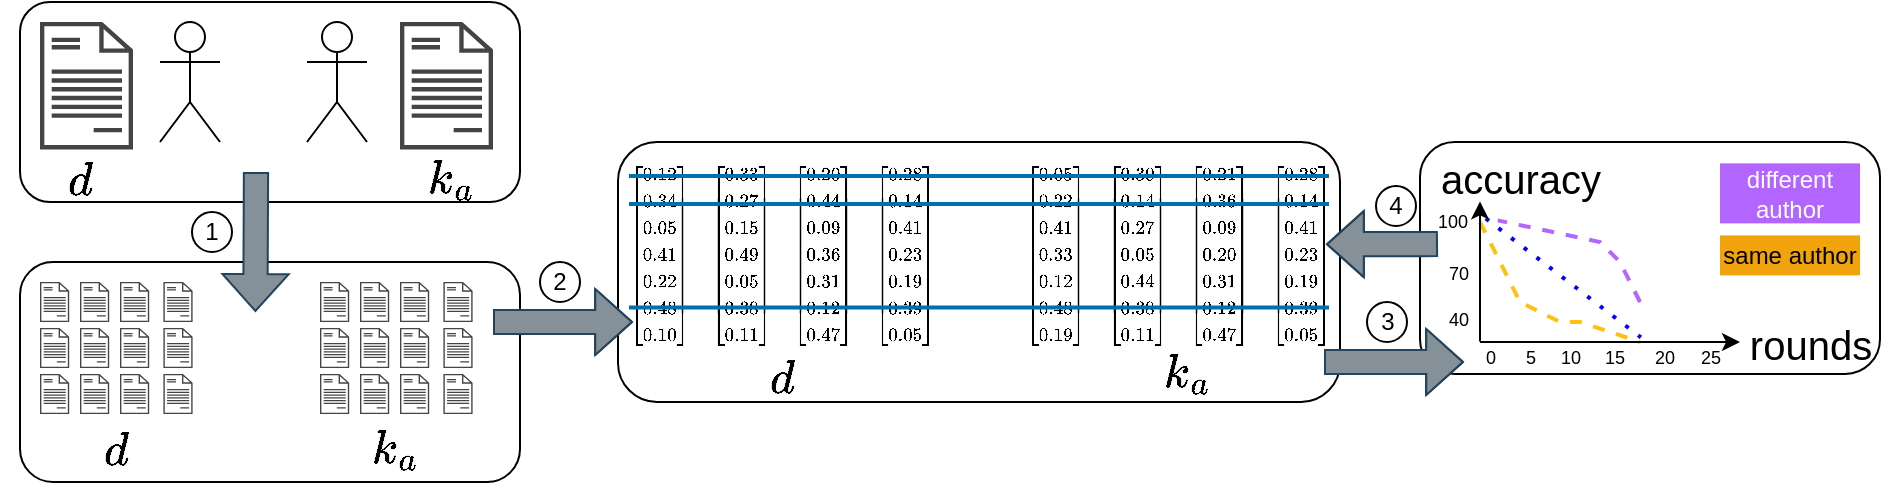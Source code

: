 <mxfile version="28.2.5">
  <diagram name="Seite-1" id="ZD0gfPjtryFefZRdYXQp">
    <mxGraphModel dx="1874" dy="610" grid="1" gridSize="10" guides="1" tooltips="1" connect="1" arrows="0" fold="1" page="1" pageScale="1" pageWidth="827" pageHeight="1169" math="1" shadow="0">
      <root>
        <mxCell id="0" />
        <mxCell id="1" parent="0" />
        <mxCell id="RQd_vgMUvT6Io3bDNMp--1" value="" style="rounded=1;whiteSpace=wrap;html=1;" parent="1" vertex="1">
          <mxGeometry x="-10" y="270" width="250" height="100" as="geometry" />
        </mxCell>
        <mxCell id="RQd_vgMUvT6Io3bDNMp--15" value="" style="group" parent="1" vertex="1" connectable="0">
          <mxGeometry y="280" width="138" height="83.7" as="geometry" />
        </mxCell>
        <mxCell id="RQd_vgMUvT6Io3bDNMp--2" value="Actor" style="shape=umlActor;verticalLabelPosition=bottom;verticalAlign=top;html=1;outlineConnect=0;" parent="RQd_vgMUvT6Io3bDNMp--15" vertex="1">
          <mxGeometry x="60" width="30" height="60" as="geometry" />
        </mxCell>
        <mxCell id="RQd_vgMUvT6Io3bDNMp--10" value="" style="sketch=0;pointerEvents=1;shadow=0;dashed=0;html=1;strokeColor=none;fillColor=#434445;aspect=fixed;labelPosition=center;verticalLabelPosition=bottom;verticalAlign=top;align=center;outlineConnect=0;shape=mxgraph.vvd.document;" parent="RQd_vgMUvT6Io3bDNMp--15" vertex="1">
          <mxGeometry width="46.5" height="63.7" as="geometry" />
        </mxCell>
        <mxCell id="RQd_vgMUvT6Io3bDNMp--11" value="" style="rounded=0;whiteSpace=wrap;html=1;strokeColor=none;" parent="RQd_vgMUvT6Io3bDNMp--15" vertex="1">
          <mxGeometry x="46.5" y="63.7" width="60" height="20" as="geometry" />
        </mxCell>
        <mxCell id="RQd_vgMUvT6Io3bDNMp--24" value="" style="shape=image;html=1;verticalAlign=top;verticalLabelPosition=bottom;labelBackgroundColor=#ffffff;imageAspect=0;aspect=fixed;image=https://cdn2.iconfinder.com/data/icons/css-vol-2/24/math-equal-128.png" parent="RQd_vgMUvT6Io3bDNMp--15" vertex="1">
          <mxGeometry x="90" y="12" width="48" height="48" as="geometry" />
        </mxCell>
        <mxCell id="RQd_vgMUvT6Io3bDNMp--23" value="" style="group" parent="1" vertex="1" connectable="0">
          <mxGeometry x="120" y="280" width="106.5" height="83.7" as="geometry" />
        </mxCell>
        <mxCell id="RQd_vgMUvT6Io3bDNMp--17" value="Actor" style="shape=umlActor;verticalLabelPosition=bottom;verticalAlign=top;html=1;outlineConnect=0;" parent="RQd_vgMUvT6Io3bDNMp--23" vertex="1">
          <mxGeometry x="13.5" width="30" height="60" as="geometry" />
        </mxCell>
        <mxCell id="RQd_vgMUvT6Io3bDNMp--18" value="" style="sketch=0;pointerEvents=1;shadow=0;dashed=0;html=1;strokeColor=none;fillColor=#434445;aspect=fixed;labelPosition=center;verticalLabelPosition=bottom;verticalAlign=top;align=center;outlineConnect=0;shape=mxgraph.vvd.document;" parent="RQd_vgMUvT6Io3bDNMp--23" vertex="1">
          <mxGeometry x="60" width="46.5" height="63.7" as="geometry" />
        </mxCell>
        <mxCell id="RQd_vgMUvT6Io3bDNMp--19" value="" style="rounded=0;whiteSpace=wrap;html=1;strokeColor=none;" parent="RQd_vgMUvT6Io3bDNMp--23" vertex="1">
          <mxGeometry y="63.7" width="60" height="20" as="geometry" />
        </mxCell>
        <mxCell id="RQd_vgMUvT6Io3bDNMp--25" value="" style="shape=image;html=1;verticalAlign=top;verticalLabelPosition=bottom;labelBackgroundColor=#ffffff;imageAspect=0;aspect=fixed;image=https://cdn2.iconfinder.com/data/icons/boxicons-regular-vol-3/24/bx-question-mark-128.png" parent="RQd_vgMUvT6Io3bDNMp--23" vertex="1">
          <mxGeometry x="-20" width="28" height="28" as="geometry" />
        </mxCell>
        <mxCell id="RQd_vgMUvT6Io3bDNMp--26" value="" style="rounded=1;whiteSpace=wrap;html=1;" parent="1" vertex="1">
          <mxGeometry x="-10" y="400" width="250" height="110" as="geometry" />
        </mxCell>
        <mxCell id="RQd_vgMUvT6Io3bDNMp--42" value="" style="group" parent="1" vertex="1" connectable="0">
          <mxGeometry y="410" width="76.3" height="96" as="geometry" />
        </mxCell>
        <mxCell id="RQd_vgMUvT6Io3bDNMp--30" value="" style="sketch=0;pointerEvents=1;shadow=0;dashed=0;html=1;strokeColor=none;fillColor=#434445;aspect=fixed;labelPosition=center;verticalLabelPosition=bottom;verticalAlign=top;align=center;outlineConnect=0;shape=mxgraph.vvd.document;" parent="RQd_vgMUvT6Io3bDNMp--42" vertex="1">
          <mxGeometry width="14.6" height="20" as="geometry" />
        </mxCell>
        <mxCell id="RQd_vgMUvT6Io3bDNMp--31" value="" style="sketch=0;pointerEvents=1;shadow=0;dashed=0;html=1;strokeColor=none;fillColor=#434445;aspect=fixed;labelPosition=center;verticalLabelPosition=bottom;verticalAlign=top;align=center;outlineConnect=0;shape=mxgraph.vvd.document;" parent="RQd_vgMUvT6Io3bDNMp--42" vertex="1">
          <mxGeometry x="20" width="14.6" height="20" as="geometry" />
        </mxCell>
        <mxCell id="RQd_vgMUvT6Io3bDNMp--32" value="" style="sketch=0;pointerEvents=1;shadow=0;dashed=0;html=1;strokeColor=none;fillColor=#434445;aspect=fixed;labelPosition=center;verticalLabelPosition=bottom;verticalAlign=top;align=center;outlineConnect=0;shape=mxgraph.vvd.document;" parent="RQd_vgMUvT6Io3bDNMp--42" vertex="1">
          <mxGeometry x="40" width="14.6" height="20" as="geometry" />
        </mxCell>
        <mxCell id="RQd_vgMUvT6Io3bDNMp--33" value="" style="sketch=0;pointerEvents=1;shadow=0;dashed=0;html=1;strokeColor=none;fillColor=#434445;aspect=fixed;labelPosition=center;verticalLabelPosition=bottom;verticalAlign=top;align=center;outlineConnect=0;shape=mxgraph.vvd.document;" parent="RQd_vgMUvT6Io3bDNMp--42" vertex="1">
          <mxGeometry x="61.7" width="14.6" height="20" as="geometry" />
        </mxCell>
        <mxCell id="RQd_vgMUvT6Io3bDNMp--34" value="" style="sketch=0;pointerEvents=1;shadow=0;dashed=0;html=1;strokeColor=none;fillColor=#434445;aspect=fixed;labelPosition=center;verticalLabelPosition=bottom;verticalAlign=top;align=center;outlineConnect=0;shape=mxgraph.vvd.document;" parent="RQd_vgMUvT6Io3bDNMp--42" vertex="1">
          <mxGeometry y="23" width="14.6" height="20" as="geometry" />
        </mxCell>
        <mxCell id="RQd_vgMUvT6Io3bDNMp--35" value="" style="sketch=0;pointerEvents=1;shadow=0;dashed=0;html=1;strokeColor=none;fillColor=#434445;aspect=fixed;labelPosition=center;verticalLabelPosition=bottom;verticalAlign=top;align=center;outlineConnect=0;shape=mxgraph.vvd.document;" parent="RQd_vgMUvT6Io3bDNMp--42" vertex="1">
          <mxGeometry x="20" y="23" width="14.6" height="20" as="geometry" />
        </mxCell>
        <mxCell id="RQd_vgMUvT6Io3bDNMp--36" value="" style="sketch=0;pointerEvents=1;shadow=0;dashed=0;html=1;strokeColor=none;fillColor=#434445;aspect=fixed;labelPosition=center;verticalLabelPosition=bottom;verticalAlign=top;align=center;outlineConnect=0;shape=mxgraph.vvd.document;" parent="RQd_vgMUvT6Io3bDNMp--42" vertex="1">
          <mxGeometry x="40" y="23" width="14.6" height="20" as="geometry" />
        </mxCell>
        <mxCell id="RQd_vgMUvT6Io3bDNMp--37" value="" style="sketch=0;pointerEvents=1;shadow=0;dashed=0;html=1;strokeColor=none;fillColor=#434445;aspect=fixed;labelPosition=center;verticalLabelPosition=bottom;verticalAlign=top;align=center;outlineConnect=0;shape=mxgraph.vvd.document;" parent="RQd_vgMUvT6Io3bDNMp--42" vertex="1">
          <mxGeometry x="61.7" y="23" width="14.6" height="20" as="geometry" />
        </mxCell>
        <mxCell id="RQd_vgMUvT6Io3bDNMp--38" value="" style="sketch=0;pointerEvents=1;shadow=0;dashed=0;html=1;strokeColor=none;fillColor=#434445;aspect=fixed;labelPosition=center;verticalLabelPosition=bottom;verticalAlign=top;align=center;outlineConnect=0;shape=mxgraph.vvd.document;" parent="RQd_vgMUvT6Io3bDNMp--42" vertex="1">
          <mxGeometry y="46" width="14.6" height="20" as="geometry" />
        </mxCell>
        <mxCell id="RQd_vgMUvT6Io3bDNMp--39" value="" style="sketch=0;pointerEvents=1;shadow=0;dashed=0;html=1;strokeColor=none;fillColor=#434445;aspect=fixed;labelPosition=center;verticalLabelPosition=bottom;verticalAlign=top;align=center;outlineConnect=0;shape=mxgraph.vvd.document;" parent="RQd_vgMUvT6Io3bDNMp--42" vertex="1">
          <mxGeometry x="20" y="46" width="14.6" height="20" as="geometry" />
        </mxCell>
        <mxCell id="RQd_vgMUvT6Io3bDNMp--40" value="" style="sketch=0;pointerEvents=1;shadow=0;dashed=0;html=1;strokeColor=none;fillColor=#434445;aspect=fixed;labelPosition=center;verticalLabelPosition=bottom;verticalAlign=top;align=center;outlineConnect=0;shape=mxgraph.vvd.document;" parent="RQd_vgMUvT6Io3bDNMp--42" vertex="1">
          <mxGeometry x="40" y="46" width="14.6" height="20" as="geometry" />
        </mxCell>
        <mxCell id="RQd_vgMUvT6Io3bDNMp--41" value="" style="sketch=0;pointerEvents=1;shadow=0;dashed=0;html=1;strokeColor=none;fillColor=#434445;aspect=fixed;labelPosition=center;verticalLabelPosition=bottom;verticalAlign=top;align=center;outlineConnect=0;shape=mxgraph.vvd.document;" parent="RQd_vgMUvT6Io3bDNMp--42" vertex="1">
          <mxGeometry x="61.7" y="46" width="14.6" height="20" as="geometry" />
        </mxCell>
        <mxCell id="RQd_vgMUvT6Io3bDNMp--43" value="" style="group" parent="1" vertex="1" connectable="0">
          <mxGeometry x="140" y="410" width="76.3" height="66" as="geometry" />
        </mxCell>
        <mxCell id="RQd_vgMUvT6Io3bDNMp--44" value="" style="sketch=0;pointerEvents=1;shadow=0;dashed=0;html=1;strokeColor=none;fillColor=#434445;aspect=fixed;labelPosition=center;verticalLabelPosition=bottom;verticalAlign=top;align=center;outlineConnect=0;shape=mxgraph.vvd.document;" parent="RQd_vgMUvT6Io3bDNMp--43" vertex="1">
          <mxGeometry width="14.6" height="20" as="geometry" />
        </mxCell>
        <mxCell id="RQd_vgMUvT6Io3bDNMp--45" value="" style="sketch=0;pointerEvents=1;shadow=0;dashed=0;html=1;strokeColor=none;fillColor=#434445;aspect=fixed;labelPosition=center;verticalLabelPosition=bottom;verticalAlign=top;align=center;outlineConnect=0;shape=mxgraph.vvd.document;" parent="RQd_vgMUvT6Io3bDNMp--43" vertex="1">
          <mxGeometry x="20" width="14.6" height="20" as="geometry" />
        </mxCell>
        <mxCell id="RQd_vgMUvT6Io3bDNMp--46" value="" style="sketch=0;pointerEvents=1;shadow=0;dashed=0;html=1;strokeColor=none;fillColor=#434445;aspect=fixed;labelPosition=center;verticalLabelPosition=bottom;verticalAlign=top;align=center;outlineConnect=0;shape=mxgraph.vvd.document;" parent="RQd_vgMUvT6Io3bDNMp--43" vertex="1">
          <mxGeometry x="40" width="14.6" height="20" as="geometry" />
        </mxCell>
        <mxCell id="RQd_vgMUvT6Io3bDNMp--47" value="" style="sketch=0;pointerEvents=1;shadow=0;dashed=0;html=1;strokeColor=none;fillColor=#434445;aspect=fixed;labelPosition=center;verticalLabelPosition=bottom;verticalAlign=top;align=center;outlineConnect=0;shape=mxgraph.vvd.document;" parent="RQd_vgMUvT6Io3bDNMp--43" vertex="1">
          <mxGeometry x="61.7" width="14.6" height="20" as="geometry" />
        </mxCell>
        <mxCell id="RQd_vgMUvT6Io3bDNMp--48" value="" style="sketch=0;pointerEvents=1;shadow=0;dashed=0;html=1;strokeColor=none;fillColor=#434445;aspect=fixed;labelPosition=center;verticalLabelPosition=bottom;verticalAlign=top;align=center;outlineConnect=0;shape=mxgraph.vvd.document;" parent="RQd_vgMUvT6Io3bDNMp--43" vertex="1">
          <mxGeometry y="23" width="14.6" height="20" as="geometry" />
        </mxCell>
        <mxCell id="RQd_vgMUvT6Io3bDNMp--49" value="" style="sketch=0;pointerEvents=1;shadow=0;dashed=0;html=1;strokeColor=none;fillColor=#434445;aspect=fixed;labelPosition=center;verticalLabelPosition=bottom;verticalAlign=top;align=center;outlineConnect=0;shape=mxgraph.vvd.document;" parent="RQd_vgMUvT6Io3bDNMp--43" vertex="1">
          <mxGeometry x="20" y="23" width="14.6" height="20" as="geometry" />
        </mxCell>
        <mxCell id="RQd_vgMUvT6Io3bDNMp--50" value="" style="sketch=0;pointerEvents=1;shadow=0;dashed=0;html=1;strokeColor=none;fillColor=#434445;aspect=fixed;labelPosition=center;verticalLabelPosition=bottom;verticalAlign=top;align=center;outlineConnect=0;shape=mxgraph.vvd.document;" parent="RQd_vgMUvT6Io3bDNMp--43" vertex="1">
          <mxGeometry x="40" y="23" width="14.6" height="20" as="geometry" />
        </mxCell>
        <mxCell id="RQd_vgMUvT6Io3bDNMp--51" value="" style="sketch=0;pointerEvents=1;shadow=0;dashed=0;html=1;strokeColor=none;fillColor=#434445;aspect=fixed;labelPosition=center;verticalLabelPosition=bottom;verticalAlign=top;align=center;outlineConnect=0;shape=mxgraph.vvd.document;" parent="RQd_vgMUvT6Io3bDNMp--43" vertex="1">
          <mxGeometry x="61.7" y="23" width="14.6" height="20" as="geometry" />
        </mxCell>
        <mxCell id="RQd_vgMUvT6Io3bDNMp--52" value="" style="sketch=0;pointerEvents=1;shadow=0;dashed=0;html=1;strokeColor=none;fillColor=#434445;aspect=fixed;labelPosition=center;verticalLabelPosition=bottom;verticalAlign=top;align=center;outlineConnect=0;shape=mxgraph.vvd.document;" parent="RQd_vgMUvT6Io3bDNMp--43" vertex="1">
          <mxGeometry y="46" width="14.6" height="20" as="geometry" />
        </mxCell>
        <mxCell id="RQd_vgMUvT6Io3bDNMp--53" value="" style="sketch=0;pointerEvents=1;shadow=0;dashed=0;html=1;strokeColor=none;fillColor=#434445;aspect=fixed;labelPosition=center;verticalLabelPosition=bottom;verticalAlign=top;align=center;outlineConnect=0;shape=mxgraph.vvd.document;" parent="RQd_vgMUvT6Io3bDNMp--43" vertex="1">
          <mxGeometry x="20" y="46" width="14.6" height="20" as="geometry" />
        </mxCell>
        <mxCell id="RQd_vgMUvT6Io3bDNMp--54" value="" style="sketch=0;pointerEvents=1;shadow=0;dashed=0;html=1;strokeColor=none;fillColor=#434445;aspect=fixed;labelPosition=center;verticalLabelPosition=bottom;verticalAlign=top;align=center;outlineConnect=0;shape=mxgraph.vvd.document;" parent="RQd_vgMUvT6Io3bDNMp--43" vertex="1">
          <mxGeometry x="40" y="46" width="14.6" height="20" as="geometry" />
        </mxCell>
        <mxCell id="RQd_vgMUvT6Io3bDNMp--55" value="" style="sketch=0;pointerEvents=1;shadow=0;dashed=0;html=1;strokeColor=none;fillColor=#434445;aspect=fixed;labelPosition=center;verticalLabelPosition=bottom;verticalAlign=top;align=center;outlineConnect=0;shape=mxgraph.vvd.document;" parent="RQd_vgMUvT6Io3bDNMp--43" vertex="1">
          <mxGeometry x="61.7" y="46" width="14.6" height="20" as="geometry" />
        </mxCell>
        <mxCell id="RQd_vgMUvT6Io3bDNMp--70" value="&lt;font style=&quot;font-size: 20px;&quot;&gt;$$k_a$$&lt;/font&gt;" style="text;strokeColor=none;align=center;fillColor=none;html=1;verticalAlign=middle;whiteSpace=wrap;rounded=0;" parent="1" vertex="1">
          <mxGeometry x="148.15" y="478" width="60" height="30" as="geometry" />
        </mxCell>
        <mxCell id="RQd_vgMUvT6Io3bDNMp--71" value="" style="shape=flexArrow;endArrow=classic;html=1;rounded=0;width=12.121;endSize=5.812;fillColor=#869098;strokeColor=#23445d;shadow=0;" parent="1" edge="1">
          <mxGeometry width="50" height="50" relative="1" as="geometry">
            <mxPoint x="108" y="355" as="sourcePoint" />
            <mxPoint x="107.7" y="425" as="targetPoint" />
          </mxGeometry>
        </mxCell>
        <mxCell id="RQd_vgMUvT6Io3bDNMp--72" value="1" style="ellipse;whiteSpace=wrap;html=1;aspect=fixed;" parent="1" vertex="1">
          <mxGeometry x="76" y="375" width="20" height="20" as="geometry" />
        </mxCell>
        <mxCell id="RQd_vgMUvT6Io3bDNMp--73" value="" style="rounded=1;whiteSpace=wrap;html=1;" parent="1" vertex="1">
          <mxGeometry x="289" y="340" width="361" height="130" as="geometry" />
        </mxCell>
        <mxCell id="RQd_vgMUvT6Io3bDNMp--74" value="&lt;font style=&quot;font-size: 8px;&quot;&gt;$$&lt;br&gt;\begin{bmatrix} 0.12 \\ 0.34 \\ 0.05 \\ 0.41 \\ 0.22 \\ 0.48 \\ 0.10 \end{bmatrix} \quad&lt;br&gt;\begin{bmatrix} 0.33 \\ 0.27 \\ 0.15 \\ 0.49 \\ 0.05 \\ 0.38 \\ 0.11 \end{bmatrix} \quad&lt;br&gt;\begin{bmatrix} 0.20 \\ 0.44 \\ 0.09 \\ 0.36 \\ 0.31 \\ 0.12 \\ 0.47 \end{bmatrix} \quad&lt;br&gt;\begin{bmatrix} 0.28 \\ 0.14 \\ 0.41 \\ 0.23 \\ 0.19 \\ 0.39 \\ 0.05 \end{bmatrix}&lt;br&gt;$$&lt;br&gt;&lt;br&gt;&lt;/font&gt;" style="text;html=1;align=center;verticalAlign=middle;resizable=0;points=[];autosize=1;strokeColor=none;fillColor=none;" parent="1" vertex="1">
          <mxGeometry x="216.3" y="356" width="310" height="110" as="geometry" />
        </mxCell>
        <mxCell id="RQd_vgMUvT6Io3bDNMp--75" value="&lt;font style=&quot;font-size: 8px;&quot;&gt;$$&lt;br&gt;\begin{bmatrix} 0.05 \\ 0.22 \\ 0.41 \\ 0.33 \\ 0.12 \\ 0.48 \\ 0.19 \end{bmatrix} \quad&lt;br&gt;\begin{bmatrix} 0.30 \\ 0.14 \\ 0.27 \\ 0.05 \\ 0.44 \\ 0.38 \\ 0.11 \end{bmatrix} \quad&lt;br&gt;\begin{bmatrix} 0.21 \\ 0.36 \\ 0.09 \\ 0.20 \\ 0.31 \\ 0.12 \\ 0.47 \end{bmatrix} \quad&lt;br&gt;\begin{bmatrix} 0.28 \\ 0.14 \\ 0.41 \\ 0.23 \\ 0.19 \\ 0.39 \\ 0.05 \end{bmatrix}&lt;br&gt;$$&lt;br&gt;&lt;br&gt;&lt;/font&gt;" style="text;html=1;align=center;verticalAlign=middle;resizable=0;points=[];autosize=1;strokeColor=none;fillColor=none;" parent="1" vertex="1">
          <mxGeometry x="414" y="356" width="310" height="110" as="geometry" />
        </mxCell>
        <mxCell id="RQd_vgMUvT6Io3bDNMp--78" value="" style="shape=flexArrow;endArrow=classic;html=1;rounded=0;width=12.121;endSize=5.812;fillColor=#869098;strokeColor=#23445d;shadow=0;" parent="1" edge="1">
          <mxGeometry width="50" height="50" relative="1" as="geometry">
            <mxPoint x="226.5" y="430" as="sourcePoint" />
            <mxPoint x="296.5" y="430" as="targetPoint" />
            <Array as="points">
              <mxPoint x="265.11" y="430" />
            </Array>
          </mxGeometry>
        </mxCell>
        <mxCell id="RQd_vgMUvT6Io3bDNMp--79" value="2" style="ellipse;whiteSpace=wrap;html=1;aspect=fixed;" parent="1" vertex="1">
          <mxGeometry x="250" y="400" width="20" height="20" as="geometry" />
        </mxCell>
        <mxCell id="RQd_vgMUvT6Io3bDNMp--80" value="" style="rounded=1;whiteSpace=wrap;html=1;" parent="1" vertex="1">
          <mxGeometry x="690" y="340" width="230" height="116" as="geometry" />
        </mxCell>
        <mxCell id="RQd_vgMUvT6Io3bDNMp--82" value="&lt;font style=&quot;font-size: 9px;&quot;&gt;0&lt;/font&gt;" style="text;html=1;align=center;verticalAlign=middle;resizable=0;points=[];autosize=1;strokeColor=none;fillColor=none;" parent="1" vertex="1">
          <mxGeometry x="710" y="432" width="30" height="30" as="geometry" />
        </mxCell>
        <mxCell id="RQd_vgMUvT6Io3bDNMp--83" value="&lt;font style=&quot;font-size: 9px;&quot;&gt;5&lt;/font&gt;" style="text;html=1;align=center;verticalAlign=middle;resizable=0;points=[];autosize=1;strokeColor=none;fillColor=none;" parent="1" vertex="1">
          <mxGeometry x="730" y="432" width="30" height="30" as="geometry" />
        </mxCell>
        <mxCell id="RQd_vgMUvT6Io3bDNMp--84" value="&lt;font style=&quot;font-size: 9px;&quot;&gt;10&lt;/font&gt;" style="text;html=1;align=center;verticalAlign=middle;resizable=0;points=[];autosize=1;strokeColor=none;fillColor=none;" parent="1" vertex="1">
          <mxGeometry x="750" y="432" width="30" height="30" as="geometry" />
        </mxCell>
        <mxCell id="RQd_vgMUvT6Io3bDNMp--85" value="&lt;font style=&quot;font-size: 9px;&quot;&gt;15&lt;/font&gt;" style="text;html=1;align=center;verticalAlign=middle;resizable=0;points=[];autosize=1;strokeColor=none;fillColor=none;" parent="1" vertex="1">
          <mxGeometry x="771.5" y="432" width="30" height="30" as="geometry" />
        </mxCell>
        <mxCell id="RQd_vgMUvT6Io3bDNMp--86" value="&lt;font style=&quot;font-size: 9px;&quot;&gt;20&lt;/font&gt;" style="text;html=1;align=center;verticalAlign=middle;resizable=0;points=[];autosize=1;strokeColor=none;fillColor=none;" parent="1" vertex="1">
          <mxGeometry x="797" y="432" width="30" height="30" as="geometry" />
        </mxCell>
        <mxCell id="RQd_vgMUvT6Io3bDNMp--87" value="&lt;font style=&quot;font-size: 9px;&quot;&gt;25&lt;/font&gt;" style="text;html=1;align=center;verticalAlign=middle;resizable=0;points=[];autosize=1;strokeColor=none;fillColor=none;" parent="1" vertex="1">
          <mxGeometry x="820" y="432" width="30" height="30" as="geometry" />
        </mxCell>
        <mxCell id="RQd_vgMUvT6Io3bDNMp--88" value="&lt;font style=&quot;font-size: 9px;&quot;&gt;40&lt;/font&gt;" style="text;html=1;align=center;verticalAlign=middle;resizable=0;points=[];autosize=1;strokeColor=none;fillColor=none;" parent="1" vertex="1">
          <mxGeometry x="694" y="413" width="30" height="30" as="geometry" />
        </mxCell>
        <mxCell id="RQd_vgMUvT6Io3bDNMp--89" value="&lt;font style=&quot;font-size: 9px;&quot;&gt;100&lt;/font&gt;" style="text;html=1;align=center;verticalAlign=middle;resizable=0;points=[];autosize=1;strokeColor=none;fillColor=none;" parent="1" vertex="1">
          <mxGeometry x="686" y="363.7" width="40" height="30" as="geometry" />
        </mxCell>
        <mxCell id="RQd_vgMUvT6Io3bDNMp--90" value="&lt;font style=&quot;font-size: 9px;&quot;&gt;70&lt;/font&gt;" style="text;html=1;align=center;verticalAlign=middle;resizable=0;points=[];autosize=1;strokeColor=none;fillColor=none;" parent="1" vertex="1">
          <mxGeometry x="694" y="389.7" width="30" height="30" as="geometry" />
        </mxCell>
        <mxCell id="RQd_vgMUvT6Io3bDNMp--91" value="" style="endArrow=none;dashed=1;html=1;dashPattern=1 3;strokeWidth=2;rounded=0;entryX=0.115;entryY=0.19;entryDx=0;entryDy=0;entryPerimeter=0;strokeColor=#0000FF;endSize=6;jumpSize=4;exitX=0.329;exitY=1.005;exitDx=0;exitDy=0;exitPerimeter=0;" parent="1" source="jluk2Q-B9ljAnLR4GupX-1" target="RQd_vgMUvT6Io3bDNMp--86" edge="1">
          <mxGeometry width="50" height="50" relative="1" as="geometry">
            <mxPoint x="720" y="370" as="sourcePoint" />
            <mxPoint x="780" y="410" as="targetPoint" />
          </mxGeometry>
        </mxCell>
        <mxCell id="RQd_vgMUvT6Io3bDNMp--92" value="" style="endArrow=none;dashed=1;html=1;rounded=0;strokeColor=#FFC010;strokeWidth=2;" parent="1" edge="1">
          <mxGeometry width="50" height="50" relative="1" as="geometry">
            <mxPoint x="720" y="380" as="sourcePoint" />
            <mxPoint x="800" y="440" as="targetPoint" />
            <Array as="points">
              <mxPoint x="740" y="420" />
              <mxPoint x="760" y="430" />
              <mxPoint x="770" y="430" />
            </Array>
          </mxGeometry>
        </mxCell>
        <mxCell id="RQd_vgMUvT6Io3bDNMp--93" value="same author" style="whiteSpace=wrap;html=1;fillColor=#f0a30a;strokeColor=none;fontColor=#000000;" parent="1" vertex="1">
          <mxGeometry x="840" y="386.7" width="70" height="20" as="geometry" />
        </mxCell>
        <mxCell id="RQd_vgMUvT6Io3bDNMp--94" value="" style="endArrow=none;dashed=1;html=1;rounded=0;fillColor=#6a00ff;strokeColor=#B266FF;strokeWidth=2;entryX=0.389;entryY=1.03;entryDx=0;entryDy=0;entryPerimeter=0;" parent="1" target="jluk2Q-B9ljAnLR4GupX-1" edge="1">
          <mxGeometry width="50" height="50" relative="1" as="geometry">
            <mxPoint x="800" y="420" as="sourcePoint" />
            <mxPoint x="720" y="370" as="targetPoint" />
            <Array as="points">
              <mxPoint x="790" y="400" />
              <mxPoint x="780" y="390" />
            </Array>
          </mxGeometry>
        </mxCell>
        <mxCell id="RQd_vgMUvT6Io3bDNMp--95" value="different author" style="whiteSpace=wrap;html=1;fillColor=#B266FF;strokeColor=none;fontColor=#ffffff;" parent="1" vertex="1">
          <mxGeometry x="840" y="350.7" width="70" height="30" as="geometry" />
        </mxCell>
        <mxCell id="RQd_vgMUvT6Io3bDNMp--96" value="" style="shape=flexArrow;endArrow=classic;html=1;rounded=0;width=12.121;endSize=5.812;fillColor=#869098;strokeColor=#23445d;shadow=0;" parent="1" edge="1">
          <mxGeometry width="50" height="50" relative="1" as="geometry">
            <mxPoint x="642" y="450" as="sourcePoint" />
            <mxPoint x="712" y="450" as="targetPoint" />
            <Array as="points">
              <mxPoint x="680.61" y="450" />
            </Array>
          </mxGeometry>
        </mxCell>
        <mxCell id="RQd_vgMUvT6Io3bDNMp--97" value="3" style="ellipse;whiteSpace=wrap;html=1;aspect=fixed;" parent="1" vertex="1">
          <mxGeometry x="663.5" y="420" width="20" height="20" as="geometry" />
        </mxCell>
        <mxCell id="RQd_vgMUvT6Io3bDNMp--98" value="" style="shape=flexArrow;endArrow=classic;html=1;rounded=0;width=12.121;endSize=5.812;fillColor=#869098;strokeColor=#23445d;shadow=0;" parent="1" edge="1">
          <mxGeometry width="50" height="50" relative="1" as="geometry">
            <mxPoint x="699" y="391" as="sourcePoint" />
            <mxPoint x="643" y="391.09" as="targetPoint" />
            <Array as="points">
              <mxPoint x="691.61" y="391.09" />
            </Array>
          </mxGeometry>
        </mxCell>
        <mxCell id="RQd_vgMUvT6Io3bDNMp--99" value="4" style="ellipse;whiteSpace=wrap;html=1;aspect=fixed;" parent="1" vertex="1">
          <mxGeometry x="668" y="362.0" width="20" height="20" as="geometry" />
        </mxCell>
        <mxCell id="RQd_vgMUvT6Io3bDNMp--100" value="" style="endArrow=none;html=1;rounded=0;fillColor=#1ba1e2;strokeColor=#006EAF;strokeWidth=2;" parent="1" edge="1">
          <mxGeometry width="50" height="50" relative="1" as="geometry">
            <mxPoint x="294.5" y="357" as="sourcePoint" />
            <mxPoint x="644.5" y="357" as="targetPoint" />
          </mxGeometry>
        </mxCell>
        <mxCell id="RQd_vgMUvT6Io3bDNMp--101" value="" style="endArrow=none;html=1;rounded=0;fillColor=#1ba1e2;strokeColor=#006EAF;strokeWidth=2;" parent="1" edge="1">
          <mxGeometry width="50" height="50" relative="1" as="geometry">
            <mxPoint x="294.5" y="371" as="sourcePoint" />
            <mxPoint x="644.5" y="371" as="targetPoint" />
          </mxGeometry>
        </mxCell>
        <mxCell id="RQd_vgMUvT6Io3bDNMp--102" value="" style="endArrow=none;html=1;rounded=0;fillColor=#1ba1e2;strokeColor=#006EAF;strokeWidth=2;" parent="1" edge="1">
          <mxGeometry width="50" height="50" relative="1" as="geometry">
            <mxPoint x="294.5" y="422.7" as="sourcePoint" />
            <mxPoint x="644.5" y="422.7" as="targetPoint" />
          </mxGeometry>
        </mxCell>
        <mxCell id="RGzQI55Y1P4UvDCuco9I-1" value="&lt;font style=&quot;font-size: 20px;&quot;&gt;rounds&lt;/font&gt;" style="text;html=1;align=center;verticalAlign=middle;resizable=0;points=[];autosize=1;strokeColor=none;fillColor=none;" parent="1" vertex="1">
          <mxGeometry x="845" y="421" width="80" height="40" as="geometry" />
        </mxCell>
        <mxCell id="jluk2Q-B9ljAnLR4GupX-1" value="&lt;font style=&quot;font-size: 20px;&quot;&gt;accuracy&lt;/font&gt;" style="text;html=1;align=center;verticalAlign=middle;resizable=0;points=[];autosize=1;strokeColor=none;fillColor=none;" parent="1" vertex="1">
          <mxGeometry x="690" y="338" width="100" height="40" as="geometry" />
        </mxCell>
        <mxCell id="jluk2Q-B9ljAnLR4GupX-3" value="" style="endArrow=classic;html=1;rounded=0;entryX=0.4;entryY=0.267;entryDx=0;entryDy=0;entryPerimeter=0;" parent="1" edge="1">
          <mxGeometry width="50" height="50" relative="1" as="geometry">
            <mxPoint x="720" y="440" as="sourcePoint" />
            <mxPoint x="850" y="440.01" as="targetPoint" />
          </mxGeometry>
        </mxCell>
        <mxCell id="jluk2Q-B9ljAnLR4GupX-4" value="" style="endArrow=classic;html=1;rounded=0;exitX=0.933;exitY=0.897;exitDx=0;exitDy=0;exitPerimeter=0;entryX=0.633;entryY=0.733;entryDx=0;entryDy=0;entryPerimeter=0;" parent="1" edge="1">
          <mxGeometry width="50" height="50" relative="1" as="geometry">
            <mxPoint x="720.02" y="439.7" as="sourcePoint" />
            <mxPoint x="720" y="369.69" as="targetPoint" />
          </mxGeometry>
        </mxCell>
        <mxCell id="CW6AGOyGvzBmM7CghbLw-1" value="&lt;font style=&quot;font-size: 20px;&quot;&gt;$$d$$&lt;/font&gt;" style="text;html=1;align=center;verticalAlign=middle;resizable=0;points=[];autosize=1;strokeColor=none;fillColor=none;" parent="1" vertex="1">
          <mxGeometry x="-20" y="339" width="80" height="40" as="geometry" />
        </mxCell>
        <mxCell id="CW6AGOyGvzBmM7CghbLw-2" value="&lt;font style=&quot;font-size: 20px;&quot;&gt;$$d$$&lt;/font&gt;" style="text;html=1;align=center;verticalAlign=middle;resizable=0;points=[];autosize=1;strokeColor=none;fillColor=none;" parent="1" vertex="1">
          <mxGeometry x="-1.85" y="474" width="80" height="40" as="geometry" />
        </mxCell>
        <mxCell id="CW6AGOyGvzBmM7CghbLw-3" value="&lt;font style=&quot;font-size: 20px;&quot;&gt;$$k_a$$&lt;/font&gt;" style="text;html=1;align=center;verticalAlign=middle;resizable=0;points=[];autosize=1;strokeColor=none;fillColor=none;" parent="1" vertex="1">
          <mxGeometry x="155" y="338" width="100" height="40" as="geometry" />
        </mxCell>
        <mxCell id="CW6AGOyGvzBmM7CghbLw-5" value="&lt;font style=&quot;font-size: 20px;&quot;&gt;$$d$$&lt;/font&gt;" style="text;html=1;align=center;verticalAlign=middle;resizable=0;points=[];autosize=1;strokeColor=none;fillColor=none;" parent="1" vertex="1">
          <mxGeometry x="331.3" y="438" width="80" height="40" as="geometry" />
        </mxCell>
        <mxCell id="CW6AGOyGvzBmM7CghbLw-6" value="&lt;font style=&quot;font-size: 20px;&quot;&gt;$$k_a$$&lt;/font&gt;" style="text;whiteSpace=wrap;html=1;" parent="1" vertex="1">
          <mxGeometry x="560" y="417" width="80" height="40" as="geometry" />
        </mxCell>
      </root>
    </mxGraphModel>
  </diagram>
</mxfile>
